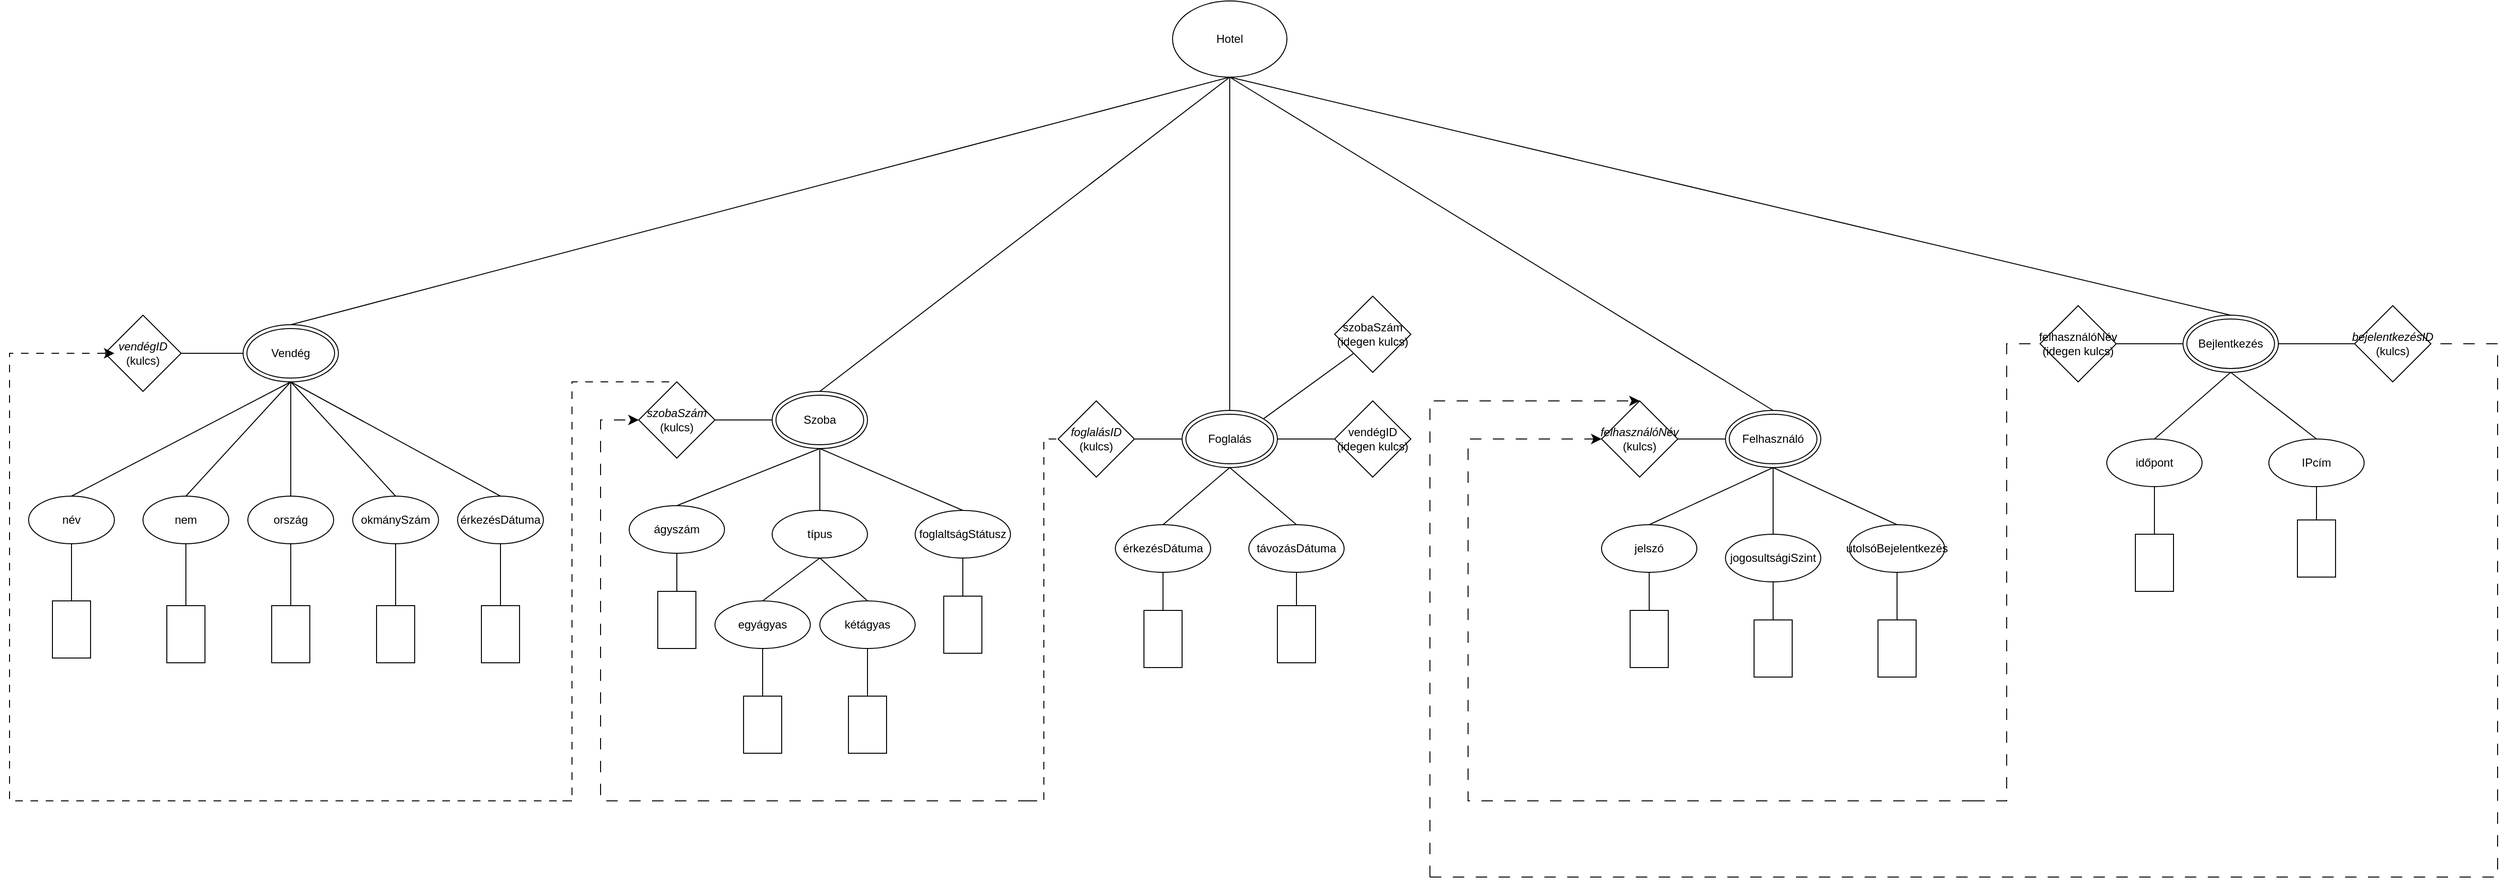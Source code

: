 <mxfile version="27.0.2">
  <diagram name="1 oldal" id="ruYBRmSu-fuK-3NBplOH">
    <mxGraphModel dx="4031" dy="2571" grid="1" gridSize="10" guides="1" tooltips="1" connect="1" arrows="1" fold="1" page="1" pageScale="1" pageWidth="827" pageHeight="1169" math="0" shadow="0">
      <root>
        <mxCell id="0" />
        <mxCell id="1" parent="0" />
        <mxCell id="eyfMLkaHUwFLunctIVYx-1" value="Hotel" style="ellipse;whiteSpace=wrap;html=1;" vertex="1" parent="1">
          <mxGeometry x="390" y="-80" width="120" height="80" as="geometry" />
        </mxCell>
        <mxCell id="eyfMLkaHUwFLunctIVYx-7" value="" style="endArrow=none;html=1;rounded=0;entryX=0.5;entryY=1;entryDx=0;entryDy=0;exitX=0.5;exitY=0;exitDx=0;exitDy=0;" edge="1" parent="1" source="eyfMLkaHUwFLunctIVYx-12" target="eyfMLkaHUwFLunctIVYx-1">
          <mxGeometry width="50" height="50" relative="1" as="geometry">
            <mxPoint x="-330" y="309" as="sourcePoint" />
            <mxPoint x="-190" y="180" as="targetPoint" />
          </mxGeometry>
        </mxCell>
        <mxCell id="eyfMLkaHUwFLunctIVYx-8" value="" style="endArrow=none;html=1;rounded=0;entryX=0.5;entryY=1;entryDx=0;entryDy=0;exitX=0.5;exitY=0;exitDx=0;exitDy=0;" edge="1" parent="1" source="eyfMLkaHUwFLunctIVYx-13" target="eyfMLkaHUwFLunctIVYx-1">
          <mxGeometry width="50" height="50" relative="1" as="geometry">
            <mxPoint x="110.0" y="320" as="sourcePoint" />
            <mxPoint x="340" y="10" as="targetPoint" />
          </mxGeometry>
        </mxCell>
        <mxCell id="eyfMLkaHUwFLunctIVYx-9" value="" style="endArrow=none;html=1;rounded=0;entryX=0.5;entryY=1;entryDx=0;entryDy=0;exitX=0.5;exitY=0;exitDx=0;exitDy=0;" edge="1" parent="1" source="eyfMLkaHUwFLunctIVYx-14" target="eyfMLkaHUwFLunctIVYx-1">
          <mxGeometry width="50" height="50" relative="1" as="geometry">
            <mxPoint x="390" y="330" as="sourcePoint" />
            <mxPoint x="350" y="20" as="targetPoint" />
          </mxGeometry>
        </mxCell>
        <mxCell id="eyfMLkaHUwFLunctIVYx-10" value="" style="endArrow=none;html=1;rounded=0;entryX=0.5;entryY=1;entryDx=0;entryDy=0;exitX=0.5;exitY=0;exitDx=0;exitDy=0;" edge="1" parent="1" source="eyfMLkaHUwFLunctIVYx-15" target="eyfMLkaHUwFLunctIVYx-1">
          <mxGeometry width="50" height="50" relative="1" as="geometry">
            <mxPoint x="670" y="320" as="sourcePoint" />
            <mxPoint x="360" y="30" as="targetPoint" />
          </mxGeometry>
        </mxCell>
        <mxCell id="eyfMLkaHUwFLunctIVYx-11" value="" style="endArrow=none;html=1;rounded=0;entryX=0.5;entryY=1;entryDx=0;entryDy=0;exitX=0.5;exitY=0;exitDx=0;exitDy=0;" edge="1" parent="1" source="eyfMLkaHUwFLunctIVYx-17" target="eyfMLkaHUwFLunctIVYx-1">
          <mxGeometry width="50" height="50" relative="1" as="geometry">
            <mxPoint x="950" y="320" as="sourcePoint" />
            <mxPoint x="370" y="40" as="targetPoint" />
          </mxGeometry>
        </mxCell>
        <mxCell id="eyfMLkaHUwFLunctIVYx-12" value="Vendég" style="ellipse;shape=doubleEllipse;whiteSpace=wrap;html=1;" vertex="1" parent="1">
          <mxGeometry x="-585" y="260" width="100" height="60" as="geometry" />
        </mxCell>
        <mxCell id="eyfMLkaHUwFLunctIVYx-13" value="Szoba" style="ellipse;shape=doubleEllipse;whiteSpace=wrap;html=1;" vertex="1" parent="1">
          <mxGeometry x="-30" y="330" width="100" height="60" as="geometry" />
        </mxCell>
        <mxCell id="eyfMLkaHUwFLunctIVYx-14" value="Foglalás" style="ellipse;shape=doubleEllipse;whiteSpace=wrap;html=1;" vertex="1" parent="1">
          <mxGeometry x="400" y="350" width="100" height="60" as="geometry" />
        </mxCell>
        <mxCell id="eyfMLkaHUwFLunctIVYx-15" value="Felhasználó" style="ellipse;shape=doubleEllipse;whiteSpace=wrap;html=1;" vertex="1" parent="1">
          <mxGeometry x="970" y="350" width="100" height="60" as="geometry" />
        </mxCell>
        <mxCell id="eyfMLkaHUwFLunctIVYx-17" value="Bejlentkezés" style="ellipse;shape=doubleEllipse;whiteSpace=wrap;html=1;" vertex="1" parent="1">
          <mxGeometry x="1450" y="250" width="100" height="60" as="geometry" />
        </mxCell>
        <mxCell id="eyfMLkaHUwFLunctIVYx-18" value="&lt;em data-end=&quot;330&quot; data-start=&quot;320&quot;&gt;vendégID&lt;/em&gt; (kulcs)" style="rhombus;whiteSpace=wrap;html=1;" vertex="1" parent="1">
          <mxGeometry x="-730" y="250" width="80" height="80" as="geometry" />
        </mxCell>
        <mxCell id="eyfMLkaHUwFLunctIVYx-19" value="&lt;em data-end=&quot;448&quot; data-start=&quot;437&quot;&gt;szobaSzám&lt;/em&gt; (kulcs)" style="rhombus;whiteSpace=wrap;html=1;" vertex="1" parent="1">
          <mxGeometry x="-170" y="320" width="80" height="80" as="geometry" />
        </mxCell>
        <mxCell id="eyfMLkaHUwFLunctIVYx-20" value="&lt;em data-end=&quot;651&quot; data-start=&quot;639&quot;&gt;foglalásID&lt;/em&gt; (kulcs)" style="rhombus;whiteSpace=wrap;html=1;" vertex="1" parent="1">
          <mxGeometry x="270" y="340" width="80" height="80" as="geometry" />
        </mxCell>
        <mxCell id="eyfMLkaHUwFLunctIVYx-21" value="felhasználóNév (idegen kulcs)" style="rhombus;whiteSpace=wrap;html=1;" vertex="1" parent="1">
          <mxGeometry x="1300" y="240" width="80" height="80" as="geometry" />
        </mxCell>
        <mxCell id="eyfMLkaHUwFLunctIVYx-22" value="&lt;em data-end=&quot;941&quot; data-start=&quot;924&quot;&gt;bejelentkezésID&lt;/em&gt; (kulcs)" style="rhombus;whiteSpace=wrap;html=1;" vertex="1" parent="1">
          <mxGeometry x="1630" y="240" width="80" height="80" as="geometry" />
        </mxCell>
        <mxCell id="eyfMLkaHUwFLunctIVYx-23" value="nem" style="ellipse;whiteSpace=wrap;html=1;" vertex="1" parent="1">
          <mxGeometry x="-690" y="440" width="90" height="50" as="geometry" />
        </mxCell>
        <mxCell id="eyfMLkaHUwFLunctIVYx-24" value="ország" style="ellipse;whiteSpace=wrap;html=1;" vertex="1" parent="1">
          <mxGeometry x="-580" y="440" width="90" height="50" as="geometry" />
        </mxCell>
        <mxCell id="eyfMLkaHUwFLunctIVYx-25" value="név" style="ellipse;whiteSpace=wrap;html=1;" vertex="1" parent="1">
          <mxGeometry x="-810" y="440" width="90" height="50" as="geometry" />
        </mxCell>
        <mxCell id="eyfMLkaHUwFLunctIVYx-26" value="okmánySzám" style="ellipse;whiteSpace=wrap;html=1;" vertex="1" parent="1">
          <mxGeometry x="-470" y="440" width="90" height="50" as="geometry" />
        </mxCell>
        <mxCell id="eyfMLkaHUwFLunctIVYx-27" value="érkezésDátuma" style="ellipse;whiteSpace=wrap;html=1;" vertex="1" parent="1">
          <mxGeometry x="-360" y="440" width="90" height="50" as="geometry" />
        </mxCell>
        <mxCell id="eyfMLkaHUwFLunctIVYx-28" value="" style="endArrow=none;html=1;rounded=0;entryX=0;entryY=0.5;entryDx=0;entryDy=0;exitX=1;exitY=0.5;exitDx=0;exitDy=0;" edge="1" parent="1" source="eyfMLkaHUwFLunctIVYx-18" target="eyfMLkaHUwFLunctIVYx-12">
          <mxGeometry width="50" height="50" relative="1" as="geometry">
            <mxPoint x="-400" y="510" as="sourcePoint" />
            <mxPoint x="-350" y="460" as="targetPoint" />
          </mxGeometry>
        </mxCell>
        <mxCell id="eyfMLkaHUwFLunctIVYx-29" value="" style="endArrow=none;html=1;rounded=0;entryX=0.5;entryY=1;entryDx=0;entryDy=0;exitX=0.5;exitY=0;exitDx=0;exitDy=0;" edge="1" parent="1" source="eyfMLkaHUwFLunctIVYx-27" target="eyfMLkaHUwFLunctIVYx-12">
          <mxGeometry width="50" height="50" relative="1" as="geometry">
            <mxPoint x="-400" y="510" as="sourcePoint" />
            <mxPoint x="-350" y="460" as="targetPoint" />
          </mxGeometry>
        </mxCell>
        <mxCell id="eyfMLkaHUwFLunctIVYx-30" value="" style="endArrow=none;html=1;rounded=0;entryX=0.5;entryY=1;entryDx=0;entryDy=0;exitX=0.5;exitY=0;exitDx=0;exitDy=0;" edge="1" parent="1" source="eyfMLkaHUwFLunctIVYx-26" target="eyfMLkaHUwFLunctIVYx-12">
          <mxGeometry width="50" height="50" relative="1" as="geometry">
            <mxPoint x="-305" y="450" as="sourcePoint" />
            <mxPoint x="-525" y="330" as="targetPoint" />
          </mxGeometry>
        </mxCell>
        <mxCell id="eyfMLkaHUwFLunctIVYx-31" value="" style="endArrow=none;html=1;rounded=0;entryX=0.5;entryY=1;entryDx=0;entryDy=0;exitX=0.5;exitY=0;exitDx=0;exitDy=0;" edge="1" parent="1" source="eyfMLkaHUwFLunctIVYx-24" target="eyfMLkaHUwFLunctIVYx-12">
          <mxGeometry width="50" height="50" relative="1" as="geometry">
            <mxPoint x="-295" y="460" as="sourcePoint" />
            <mxPoint x="-515" y="340" as="targetPoint" />
          </mxGeometry>
        </mxCell>
        <mxCell id="eyfMLkaHUwFLunctIVYx-32" value="" style="endArrow=none;html=1;rounded=0;entryX=0.5;entryY=1;entryDx=0;entryDy=0;exitX=0.5;exitY=0;exitDx=0;exitDy=0;" edge="1" parent="1" source="eyfMLkaHUwFLunctIVYx-23" target="eyfMLkaHUwFLunctIVYx-12">
          <mxGeometry width="50" height="50" relative="1" as="geometry">
            <mxPoint x="-285" y="470" as="sourcePoint" />
            <mxPoint x="-505" y="350" as="targetPoint" />
          </mxGeometry>
        </mxCell>
        <mxCell id="eyfMLkaHUwFLunctIVYx-33" value="" style="endArrow=none;html=1;rounded=0;entryX=0.5;entryY=1;entryDx=0;entryDy=0;exitX=0.5;exitY=0;exitDx=0;exitDy=0;" edge="1" parent="1" source="eyfMLkaHUwFLunctIVYx-25" target="eyfMLkaHUwFLunctIVYx-12">
          <mxGeometry width="50" height="50" relative="1" as="geometry">
            <mxPoint x="-275" y="480" as="sourcePoint" />
            <mxPoint x="-495" y="360" as="targetPoint" />
          </mxGeometry>
        </mxCell>
        <mxCell id="eyfMLkaHUwFLunctIVYx-35" value="" style="rounded=0;whiteSpace=wrap;html=1;" vertex="1" parent="1">
          <mxGeometry x="-785" y="550" width="40" height="60" as="geometry" />
        </mxCell>
        <mxCell id="eyfMLkaHUwFLunctIVYx-36" value="" style="rounded=0;whiteSpace=wrap;html=1;" vertex="1" parent="1">
          <mxGeometry x="-665" y="555" width="40" height="60" as="geometry" />
        </mxCell>
        <mxCell id="eyfMLkaHUwFLunctIVYx-37" value="" style="rounded=0;whiteSpace=wrap;html=1;" vertex="1" parent="1">
          <mxGeometry x="-555" y="555" width="40" height="60" as="geometry" />
        </mxCell>
        <mxCell id="eyfMLkaHUwFLunctIVYx-38" value="" style="rounded=0;whiteSpace=wrap;html=1;" vertex="1" parent="1">
          <mxGeometry x="-445" y="555" width="40" height="60" as="geometry" />
        </mxCell>
        <mxCell id="eyfMLkaHUwFLunctIVYx-39" value="" style="rounded=0;whiteSpace=wrap;html=1;" vertex="1" parent="1">
          <mxGeometry x="-335" y="555" width="40" height="60" as="geometry" />
        </mxCell>
        <mxCell id="eyfMLkaHUwFLunctIVYx-40" value="" style="endArrow=none;html=1;rounded=0;entryX=0.5;entryY=1;entryDx=0;entryDy=0;exitX=0.5;exitY=0;exitDx=0;exitDy=0;" edge="1" parent="1" source="eyfMLkaHUwFLunctIVYx-35" target="eyfMLkaHUwFLunctIVYx-25">
          <mxGeometry width="50" height="50" relative="1" as="geometry">
            <mxPoint x="-790" y="555" as="sourcePoint" />
            <mxPoint x="-740" y="505" as="targetPoint" />
          </mxGeometry>
        </mxCell>
        <mxCell id="eyfMLkaHUwFLunctIVYx-41" value="" style="endArrow=none;html=1;rounded=0;entryX=0.5;entryY=1;entryDx=0;entryDy=0;exitX=0.5;exitY=0;exitDx=0;exitDy=0;" edge="1" parent="1" source="eyfMLkaHUwFLunctIVYx-36" target="eyfMLkaHUwFLunctIVYx-23">
          <mxGeometry width="50" height="50" relative="1" as="geometry">
            <mxPoint x="-760" y="570" as="sourcePoint" />
            <mxPoint x="-755" y="500" as="targetPoint" />
          </mxGeometry>
        </mxCell>
        <mxCell id="eyfMLkaHUwFLunctIVYx-42" value="" style="endArrow=none;html=1;rounded=0;entryX=0.5;entryY=1;entryDx=0;entryDy=0;exitX=0.5;exitY=0;exitDx=0;exitDy=0;" edge="1" parent="1" source="eyfMLkaHUwFLunctIVYx-37" target="eyfMLkaHUwFLunctIVYx-24">
          <mxGeometry width="50" height="50" relative="1" as="geometry">
            <mxPoint x="-750" y="580" as="sourcePoint" />
            <mxPoint x="-745" y="510" as="targetPoint" />
          </mxGeometry>
        </mxCell>
        <mxCell id="eyfMLkaHUwFLunctIVYx-43" value="" style="endArrow=none;html=1;rounded=0;entryX=0.5;entryY=1;entryDx=0;entryDy=0;exitX=0.5;exitY=0;exitDx=0;exitDy=0;" edge="1" parent="1" source="eyfMLkaHUwFLunctIVYx-38" target="eyfMLkaHUwFLunctIVYx-26">
          <mxGeometry width="50" height="50" relative="1" as="geometry">
            <mxPoint x="-740" y="590" as="sourcePoint" />
            <mxPoint x="-735" y="520" as="targetPoint" />
          </mxGeometry>
        </mxCell>
        <mxCell id="eyfMLkaHUwFLunctIVYx-44" value="" style="endArrow=none;html=1;rounded=0;entryX=0.5;entryY=1;entryDx=0;entryDy=0;exitX=0.5;exitY=0;exitDx=0;exitDy=0;" edge="1" parent="1" source="eyfMLkaHUwFLunctIVYx-39" target="eyfMLkaHUwFLunctIVYx-27">
          <mxGeometry width="50" height="50" relative="1" as="geometry">
            <mxPoint x="-730" y="600" as="sourcePoint" />
            <mxPoint x="-725" y="530" as="targetPoint" />
          </mxGeometry>
        </mxCell>
        <mxCell id="eyfMLkaHUwFLunctIVYx-46" value="ágyszám" style="ellipse;whiteSpace=wrap;html=1;" vertex="1" parent="1">
          <mxGeometry x="-180" y="450" width="100" height="50" as="geometry" />
        </mxCell>
        <mxCell id="eyfMLkaHUwFLunctIVYx-47" value="foglaltságStátusz" style="ellipse;whiteSpace=wrap;html=1;" vertex="1" parent="1">
          <mxGeometry x="120" y="455" width="100" height="50" as="geometry" />
        </mxCell>
        <mxCell id="eyfMLkaHUwFLunctIVYx-48" value="típus" style="ellipse;whiteSpace=wrap;html=1;" vertex="1" parent="1">
          <mxGeometry x="-30" y="455" width="100" height="50" as="geometry" />
        </mxCell>
        <mxCell id="eyfMLkaHUwFLunctIVYx-49" value="egyágyas" style="ellipse;whiteSpace=wrap;html=1;" vertex="1" parent="1">
          <mxGeometry x="-90" y="550" width="100" height="50" as="geometry" />
        </mxCell>
        <mxCell id="eyfMLkaHUwFLunctIVYx-50" value="kétágyas" style="ellipse;whiteSpace=wrap;html=1;" vertex="1" parent="1">
          <mxGeometry x="20" y="550" width="100" height="50" as="geometry" />
        </mxCell>
        <mxCell id="eyfMLkaHUwFLunctIVYx-51" value="" style="endArrow=none;html=1;rounded=0;entryX=0.5;entryY=1;entryDx=0;entryDy=0;exitX=0.5;exitY=0;exitDx=0;exitDy=0;" edge="1" parent="1" source="eyfMLkaHUwFLunctIVYx-48" target="eyfMLkaHUwFLunctIVYx-13">
          <mxGeometry width="50" height="50" relative="1" as="geometry">
            <mxPoint x="90" y="510" as="sourcePoint" />
            <mxPoint x="140" y="460" as="targetPoint" />
          </mxGeometry>
        </mxCell>
        <mxCell id="eyfMLkaHUwFLunctIVYx-52" value="" style="endArrow=none;html=1;rounded=0;entryX=0.5;entryY=1;entryDx=0;entryDy=0;exitX=0.5;exitY=0;exitDx=0;exitDy=0;" edge="1" parent="1" source="eyfMLkaHUwFLunctIVYx-47" target="eyfMLkaHUwFLunctIVYx-13">
          <mxGeometry width="50" height="50" relative="1" as="geometry">
            <mxPoint x="90" y="510" as="sourcePoint" />
            <mxPoint x="140" y="460" as="targetPoint" />
          </mxGeometry>
        </mxCell>
        <mxCell id="eyfMLkaHUwFLunctIVYx-53" value="" style="endArrow=none;html=1;rounded=0;entryX=0.5;entryY=1;entryDx=0;entryDy=0;exitX=0.5;exitY=0;exitDx=0;exitDy=0;" edge="1" parent="1" source="eyfMLkaHUwFLunctIVYx-46" target="eyfMLkaHUwFLunctIVYx-13">
          <mxGeometry width="50" height="50" relative="1" as="geometry">
            <mxPoint x="90" y="510" as="sourcePoint" />
            <mxPoint x="140" y="460" as="targetPoint" />
          </mxGeometry>
        </mxCell>
        <mxCell id="eyfMLkaHUwFLunctIVYx-54" value="" style="endArrow=none;html=1;rounded=0;entryX=0;entryY=0.5;entryDx=0;entryDy=0;exitX=1;exitY=0.5;exitDx=0;exitDy=0;" edge="1" parent="1" source="eyfMLkaHUwFLunctIVYx-19" target="eyfMLkaHUwFLunctIVYx-13">
          <mxGeometry width="50" height="50" relative="1" as="geometry">
            <mxPoint x="90" y="510" as="sourcePoint" />
            <mxPoint x="140" y="460" as="targetPoint" />
          </mxGeometry>
        </mxCell>
        <mxCell id="eyfMLkaHUwFLunctIVYx-55" value="" style="endArrow=none;html=1;rounded=0;entryX=0.5;entryY=1;entryDx=0;entryDy=0;exitX=0.5;exitY=0;exitDx=0;exitDy=0;" edge="1" parent="1" source="eyfMLkaHUwFLunctIVYx-50" target="eyfMLkaHUwFLunctIVYx-48">
          <mxGeometry width="50" height="50" relative="1" as="geometry">
            <mxPoint x="90" y="510" as="sourcePoint" />
            <mxPoint x="140" y="460" as="targetPoint" />
          </mxGeometry>
        </mxCell>
        <mxCell id="eyfMLkaHUwFLunctIVYx-56" value="" style="endArrow=none;html=1;rounded=0;entryX=0.5;entryY=1;entryDx=0;entryDy=0;exitX=0.5;exitY=0;exitDx=0;exitDy=0;" edge="1" parent="1" source="eyfMLkaHUwFLunctIVYx-49" target="eyfMLkaHUwFLunctIVYx-48">
          <mxGeometry width="50" height="50" relative="1" as="geometry">
            <mxPoint x="90" y="510" as="sourcePoint" />
            <mxPoint x="140" y="460" as="targetPoint" />
          </mxGeometry>
        </mxCell>
        <mxCell id="eyfMLkaHUwFLunctIVYx-57" value="" style="rounded=0;whiteSpace=wrap;html=1;" vertex="1" parent="1">
          <mxGeometry x="-60" y="650" width="40" height="60" as="geometry" />
        </mxCell>
        <mxCell id="eyfMLkaHUwFLunctIVYx-58" value="" style="rounded=0;whiteSpace=wrap;html=1;" vertex="1" parent="1">
          <mxGeometry x="50" y="650" width="40" height="60" as="geometry" />
        </mxCell>
        <mxCell id="eyfMLkaHUwFLunctIVYx-59" value="" style="rounded=0;whiteSpace=wrap;html=1;" vertex="1" parent="1">
          <mxGeometry x="-150" y="540" width="40" height="60" as="geometry" />
        </mxCell>
        <mxCell id="eyfMLkaHUwFLunctIVYx-60" value="" style="rounded=0;whiteSpace=wrap;html=1;" vertex="1" parent="1">
          <mxGeometry x="150" y="545" width="40" height="60" as="geometry" />
        </mxCell>
        <mxCell id="eyfMLkaHUwFLunctIVYx-61" value="" style="endArrow=none;html=1;rounded=0;entryX=0.5;entryY=1;entryDx=0;entryDy=0;exitX=0.5;exitY=0;exitDx=0;exitDy=0;" edge="1" parent="1" source="eyfMLkaHUwFLunctIVYx-60" target="eyfMLkaHUwFLunctIVYx-47">
          <mxGeometry width="50" height="50" relative="1" as="geometry">
            <mxPoint x="90" y="510" as="sourcePoint" />
            <mxPoint x="140" y="460" as="targetPoint" />
          </mxGeometry>
        </mxCell>
        <mxCell id="eyfMLkaHUwFLunctIVYx-63" value="" style="endArrow=none;html=1;rounded=0;entryX=0.5;entryY=1;entryDx=0;entryDy=0;exitX=0.5;exitY=0;exitDx=0;exitDy=0;" edge="1" parent="1" source="eyfMLkaHUwFLunctIVYx-59" target="eyfMLkaHUwFLunctIVYx-46">
          <mxGeometry width="50" height="50" relative="1" as="geometry">
            <mxPoint x="90" y="510" as="sourcePoint" />
            <mxPoint x="140" y="460" as="targetPoint" />
          </mxGeometry>
        </mxCell>
        <mxCell id="eyfMLkaHUwFLunctIVYx-64" value="" style="endArrow=none;html=1;rounded=0;entryX=0.5;entryY=1;entryDx=0;entryDy=0;exitX=0.5;exitY=0;exitDx=0;exitDy=0;" edge="1" parent="1" source="eyfMLkaHUwFLunctIVYx-58" target="eyfMLkaHUwFLunctIVYx-50">
          <mxGeometry width="50" height="50" relative="1" as="geometry">
            <mxPoint x="90" y="510" as="sourcePoint" />
            <mxPoint x="140" y="460" as="targetPoint" />
          </mxGeometry>
        </mxCell>
        <mxCell id="eyfMLkaHUwFLunctIVYx-65" value="" style="endArrow=none;html=1;rounded=0;exitX=0.5;exitY=0;exitDx=0;exitDy=0;entryX=0.5;entryY=1;entryDx=0;entryDy=0;" edge="1" parent="1" source="eyfMLkaHUwFLunctIVYx-57" target="eyfMLkaHUwFLunctIVYx-49">
          <mxGeometry width="50" height="50" relative="1" as="geometry">
            <mxPoint x="90" y="510" as="sourcePoint" />
            <mxPoint x="140" y="460" as="targetPoint" />
          </mxGeometry>
        </mxCell>
        <mxCell id="eyfMLkaHUwFLunctIVYx-66" value="" style="endArrow=none;html=1;rounded=0;exitX=1;exitY=0.5;exitDx=0;exitDy=0;entryX=0;entryY=0.5;entryDx=0;entryDy=0;" edge="1" parent="1" source="eyfMLkaHUwFLunctIVYx-20" target="eyfMLkaHUwFLunctIVYx-14">
          <mxGeometry width="50" height="50" relative="1" as="geometry">
            <mxPoint x="400" y="510" as="sourcePoint" />
            <mxPoint x="450" y="460" as="targetPoint" />
          </mxGeometry>
        </mxCell>
        <mxCell id="eyfMLkaHUwFLunctIVYx-67" value="vendégID (idegen kulcs)" style="rhombus;whiteSpace=wrap;html=1;" vertex="1" parent="1">
          <mxGeometry x="560" y="340" width="80" height="80" as="geometry" />
        </mxCell>
        <mxCell id="eyfMLkaHUwFLunctIVYx-68" value="" style="endArrow=none;html=1;rounded=0;entryX=0;entryY=0.5;entryDx=0;entryDy=0;exitX=1;exitY=0.5;exitDx=0;exitDy=0;" edge="1" parent="1" source="eyfMLkaHUwFLunctIVYx-14" target="eyfMLkaHUwFLunctIVYx-67">
          <mxGeometry width="50" height="50" relative="1" as="geometry">
            <mxPoint x="400" y="510" as="sourcePoint" />
            <mxPoint x="450" y="460" as="targetPoint" />
          </mxGeometry>
        </mxCell>
        <mxCell id="eyfMLkaHUwFLunctIVYx-69" value="szobaSzám (idegen kulcs)" style="rhombus;whiteSpace=wrap;html=1;" vertex="1" parent="1">
          <mxGeometry x="560" y="230" width="80" height="80" as="geometry" />
        </mxCell>
        <mxCell id="eyfMLkaHUwFLunctIVYx-70" value="" style="endArrow=none;html=1;rounded=0;entryX=0;entryY=1;entryDx=0;entryDy=0;exitX=1;exitY=0;exitDx=0;exitDy=0;" edge="1" parent="1" source="eyfMLkaHUwFLunctIVYx-14" target="eyfMLkaHUwFLunctIVYx-69">
          <mxGeometry width="50" height="50" relative="1" as="geometry">
            <mxPoint x="400" y="510" as="sourcePoint" />
            <mxPoint x="450" y="460" as="targetPoint" />
          </mxGeometry>
        </mxCell>
        <mxCell id="eyfMLkaHUwFLunctIVYx-72" value="érkezésDátuma" style="ellipse;whiteSpace=wrap;html=1;" vertex="1" parent="1">
          <mxGeometry x="330" y="470" width="100" height="50" as="geometry" />
        </mxCell>
        <mxCell id="eyfMLkaHUwFLunctIVYx-73" value="távozásDátuma" style="ellipse;whiteSpace=wrap;html=1;" vertex="1" parent="1">
          <mxGeometry x="470" y="470" width="100" height="50" as="geometry" />
        </mxCell>
        <mxCell id="eyfMLkaHUwFLunctIVYx-74" value="" style="endArrow=none;html=1;rounded=0;entryX=0.5;entryY=1;entryDx=0;entryDy=0;exitX=0.5;exitY=0;exitDx=0;exitDy=0;" edge="1" parent="1" source="eyfMLkaHUwFLunctIVYx-72" target="eyfMLkaHUwFLunctIVYx-14">
          <mxGeometry width="50" height="50" relative="1" as="geometry">
            <mxPoint x="400" y="650" as="sourcePoint" />
            <mxPoint x="450" y="600" as="targetPoint" />
          </mxGeometry>
        </mxCell>
        <mxCell id="eyfMLkaHUwFLunctIVYx-75" value="" style="endArrow=none;html=1;rounded=0;entryX=0.5;entryY=1;entryDx=0;entryDy=0;exitX=0.5;exitY=0;exitDx=0;exitDy=0;" edge="1" parent="1" source="eyfMLkaHUwFLunctIVYx-73" target="eyfMLkaHUwFLunctIVYx-14">
          <mxGeometry width="50" height="50" relative="1" as="geometry">
            <mxPoint x="400" y="650" as="sourcePoint" />
            <mxPoint x="450" y="600" as="targetPoint" />
          </mxGeometry>
        </mxCell>
        <mxCell id="eyfMLkaHUwFLunctIVYx-76" value="" style="rounded=0;whiteSpace=wrap;html=1;" vertex="1" parent="1">
          <mxGeometry x="360" y="560" width="40" height="60" as="geometry" />
        </mxCell>
        <mxCell id="eyfMLkaHUwFLunctIVYx-77" value="" style="rounded=0;whiteSpace=wrap;html=1;" vertex="1" parent="1">
          <mxGeometry x="500" y="555" width="40" height="60" as="geometry" />
        </mxCell>
        <mxCell id="eyfMLkaHUwFLunctIVYx-78" value="" style="endArrow=none;html=1;rounded=0;entryX=0.5;entryY=1;entryDx=0;entryDy=0;exitX=0.5;exitY=0;exitDx=0;exitDy=0;" edge="1" parent="1" source="eyfMLkaHUwFLunctIVYx-76" target="eyfMLkaHUwFLunctIVYx-72">
          <mxGeometry width="50" height="50" relative="1" as="geometry">
            <mxPoint x="400" y="650" as="sourcePoint" />
            <mxPoint x="450" y="600" as="targetPoint" />
          </mxGeometry>
        </mxCell>
        <mxCell id="eyfMLkaHUwFLunctIVYx-80" value="" style="endArrow=none;html=1;rounded=0;entryX=0.5;entryY=1;entryDx=0;entryDy=0;exitX=0.5;exitY=0;exitDx=0;exitDy=0;" edge="1" parent="1" source="eyfMLkaHUwFLunctIVYx-77" target="eyfMLkaHUwFLunctIVYx-73">
          <mxGeometry width="50" height="50" relative="1" as="geometry">
            <mxPoint x="400" y="650" as="sourcePoint" />
            <mxPoint x="450" y="600" as="targetPoint" />
          </mxGeometry>
        </mxCell>
        <mxCell id="eyfMLkaHUwFLunctIVYx-81" value="&lt;em data-end=&quot;818&quot; data-start=&quot;802&quot;&gt;felhasználóNév&lt;/em&gt; (kulcs)" style="rhombus;whiteSpace=wrap;html=1;" vertex="1" parent="1">
          <mxGeometry x="840" y="340" width="80" height="80" as="geometry" />
        </mxCell>
        <mxCell id="eyfMLkaHUwFLunctIVYx-82" value="" style="endArrow=none;html=1;rounded=0;entryX=0;entryY=0.5;entryDx=0;entryDy=0;exitX=1;exitY=0.5;exitDx=0;exitDy=0;" edge="1" parent="1" source="eyfMLkaHUwFLunctIVYx-81" target="eyfMLkaHUwFLunctIVYx-15">
          <mxGeometry width="50" height="50" relative="1" as="geometry">
            <mxPoint x="900" y="410" as="sourcePoint" />
            <mxPoint x="950" y="360" as="targetPoint" />
          </mxGeometry>
        </mxCell>
        <mxCell id="eyfMLkaHUwFLunctIVYx-83" value="jelszó" style="ellipse;whiteSpace=wrap;html=1;" vertex="1" parent="1">
          <mxGeometry x="840" y="470" width="100" height="50" as="geometry" />
        </mxCell>
        <mxCell id="eyfMLkaHUwFLunctIVYx-84" value="jogosultságiSzint" style="ellipse;whiteSpace=wrap;html=1;" vertex="1" parent="1">
          <mxGeometry x="970" y="480" width="100" height="50" as="geometry" />
        </mxCell>
        <mxCell id="eyfMLkaHUwFLunctIVYx-85" value="utolsóBejelentkezés" style="ellipse;whiteSpace=wrap;html=1;" vertex="1" parent="1">
          <mxGeometry x="1100" y="470" width="100" height="50" as="geometry" />
        </mxCell>
        <mxCell id="eyfMLkaHUwFLunctIVYx-86" value="" style="endArrow=none;html=1;rounded=0;entryX=0.5;entryY=1;entryDx=0;entryDy=0;exitX=0.5;exitY=0;exitDx=0;exitDy=0;" edge="1" parent="1" source="eyfMLkaHUwFLunctIVYx-84" target="eyfMLkaHUwFLunctIVYx-15">
          <mxGeometry width="50" height="50" relative="1" as="geometry">
            <mxPoint x="410" y="440" as="sourcePoint" />
            <mxPoint x="460" y="390" as="targetPoint" />
          </mxGeometry>
        </mxCell>
        <mxCell id="eyfMLkaHUwFLunctIVYx-87" value="" style="endArrow=none;html=1;rounded=0;entryX=0.5;entryY=1;entryDx=0;entryDy=0;exitX=0.5;exitY=0;exitDx=0;exitDy=0;" edge="1" parent="1" source="eyfMLkaHUwFLunctIVYx-83" target="eyfMLkaHUwFLunctIVYx-15">
          <mxGeometry width="50" height="50" relative="1" as="geometry">
            <mxPoint x="410" y="440" as="sourcePoint" />
            <mxPoint x="460" y="390" as="targetPoint" />
          </mxGeometry>
        </mxCell>
        <mxCell id="eyfMLkaHUwFLunctIVYx-88" value="" style="endArrow=none;html=1;rounded=0;exitX=0.5;exitY=0;exitDx=0;exitDy=0;entryX=0.5;entryY=1;entryDx=0;entryDy=0;" edge="1" parent="1" source="eyfMLkaHUwFLunctIVYx-85" target="eyfMLkaHUwFLunctIVYx-15">
          <mxGeometry width="50" height="50" relative="1" as="geometry">
            <mxPoint x="410" y="440" as="sourcePoint" />
            <mxPoint x="460" y="390" as="targetPoint" />
          </mxGeometry>
        </mxCell>
        <mxCell id="eyfMLkaHUwFLunctIVYx-89" value="" style="rounded=0;whiteSpace=wrap;html=1;" vertex="1" parent="1">
          <mxGeometry x="870" y="560" width="40" height="60" as="geometry" />
        </mxCell>
        <mxCell id="eyfMLkaHUwFLunctIVYx-90" value="" style="rounded=0;whiteSpace=wrap;html=1;" vertex="1" parent="1">
          <mxGeometry x="1000" y="570" width="40" height="60" as="geometry" />
        </mxCell>
        <mxCell id="eyfMLkaHUwFLunctIVYx-91" value="" style="rounded=0;whiteSpace=wrap;html=1;" vertex="1" parent="1">
          <mxGeometry x="1130" y="570" width="40" height="60" as="geometry" />
        </mxCell>
        <mxCell id="eyfMLkaHUwFLunctIVYx-92" value="" style="endArrow=none;html=1;rounded=0;entryX=0.5;entryY=1;entryDx=0;entryDy=0;exitX=0.5;exitY=0;exitDx=0;exitDy=0;" edge="1" parent="1" source="eyfMLkaHUwFLunctIVYx-89" target="eyfMLkaHUwFLunctIVYx-83">
          <mxGeometry width="50" height="50" relative="1" as="geometry">
            <mxPoint x="410" y="440" as="sourcePoint" />
            <mxPoint x="460" y="390" as="targetPoint" />
          </mxGeometry>
        </mxCell>
        <mxCell id="eyfMLkaHUwFLunctIVYx-93" value="" style="endArrow=none;html=1;rounded=0;entryX=0.5;entryY=1;entryDx=0;entryDy=0;exitX=0.5;exitY=0;exitDx=0;exitDy=0;" edge="1" parent="1" source="eyfMLkaHUwFLunctIVYx-90" target="eyfMLkaHUwFLunctIVYx-84">
          <mxGeometry width="50" height="50" relative="1" as="geometry">
            <mxPoint x="910" y="570" as="sourcePoint" />
            <mxPoint x="900" y="530" as="targetPoint" />
          </mxGeometry>
        </mxCell>
        <mxCell id="eyfMLkaHUwFLunctIVYx-94" value="" style="endArrow=none;html=1;rounded=0;entryX=0.5;entryY=1;entryDx=0;entryDy=0;exitX=0.5;exitY=0;exitDx=0;exitDy=0;" edge="1" parent="1" source="eyfMLkaHUwFLunctIVYx-91" target="eyfMLkaHUwFLunctIVYx-85">
          <mxGeometry width="50" height="50" relative="1" as="geometry">
            <mxPoint x="920" y="580" as="sourcePoint" />
            <mxPoint x="910" y="540" as="targetPoint" />
          </mxGeometry>
        </mxCell>
        <mxCell id="eyfMLkaHUwFLunctIVYx-96" value="" style="endArrow=none;html=1;rounded=0;entryX=1;entryY=0.5;entryDx=0;entryDy=0;exitX=0;exitY=0.5;exitDx=0;exitDy=0;" edge="1" parent="1" source="eyfMLkaHUwFLunctIVYx-17" target="eyfMLkaHUwFLunctIVYx-21">
          <mxGeometry width="50" height="50" relative="1" as="geometry">
            <mxPoint x="1050" y="440" as="sourcePoint" />
            <mxPoint x="1100" y="390" as="targetPoint" />
          </mxGeometry>
        </mxCell>
        <mxCell id="eyfMLkaHUwFLunctIVYx-97" value="" style="endArrow=none;html=1;rounded=0;entryX=0;entryY=0.5;entryDx=0;entryDy=0;exitX=1;exitY=0.5;exitDx=0;exitDy=0;" edge="1" parent="1" source="eyfMLkaHUwFLunctIVYx-17" target="eyfMLkaHUwFLunctIVYx-22">
          <mxGeometry width="50" height="50" relative="1" as="geometry">
            <mxPoint x="1050" y="440" as="sourcePoint" />
            <mxPoint x="1100" y="390" as="targetPoint" />
          </mxGeometry>
        </mxCell>
        <mxCell id="eyfMLkaHUwFLunctIVYx-98" value="IPcím" style="ellipse;whiteSpace=wrap;html=1;" vertex="1" parent="1">
          <mxGeometry x="1540" y="380" width="100" height="50" as="geometry" />
        </mxCell>
        <mxCell id="eyfMLkaHUwFLunctIVYx-99" value="időpont" style="ellipse;whiteSpace=wrap;html=1;" vertex="1" parent="1">
          <mxGeometry x="1370" y="380" width="100" height="50" as="geometry" />
        </mxCell>
        <mxCell id="eyfMLkaHUwFLunctIVYx-100" value="" style="endArrow=none;html=1;rounded=0;entryX=0.5;entryY=1;entryDx=0;entryDy=0;exitX=0.5;exitY=0;exitDx=0;exitDy=0;" edge="1" parent="1" source="eyfMLkaHUwFLunctIVYx-99" target="eyfMLkaHUwFLunctIVYx-17">
          <mxGeometry width="50" height="50" relative="1" as="geometry">
            <mxPoint x="580" y="240" as="sourcePoint" />
            <mxPoint x="630" y="190" as="targetPoint" />
          </mxGeometry>
        </mxCell>
        <mxCell id="eyfMLkaHUwFLunctIVYx-101" value="" style="endArrow=none;html=1;rounded=0;entryX=0.5;entryY=1;entryDx=0;entryDy=0;exitX=0.5;exitY=0;exitDx=0;exitDy=0;" edge="1" parent="1" source="eyfMLkaHUwFLunctIVYx-98" target="eyfMLkaHUwFLunctIVYx-17">
          <mxGeometry width="50" height="50" relative="1" as="geometry">
            <mxPoint x="580" y="240" as="sourcePoint" />
            <mxPoint x="630" y="190" as="targetPoint" />
          </mxGeometry>
        </mxCell>
        <mxCell id="eyfMLkaHUwFLunctIVYx-102" value="" style="rounded=0;whiteSpace=wrap;html=1;" vertex="1" parent="1">
          <mxGeometry x="1400" y="480" width="40" height="60" as="geometry" />
        </mxCell>
        <mxCell id="eyfMLkaHUwFLunctIVYx-103" value="" style="rounded=0;whiteSpace=wrap;html=1;" vertex="1" parent="1">
          <mxGeometry x="1570" y="465" width="40" height="60" as="geometry" />
        </mxCell>
        <mxCell id="eyfMLkaHUwFLunctIVYx-104" value="" style="endArrow=none;html=1;rounded=0;entryX=0.5;entryY=1;entryDx=0;entryDy=0;exitX=0.5;exitY=0;exitDx=0;exitDy=0;" edge="1" parent="1" source="eyfMLkaHUwFLunctIVYx-102" target="eyfMLkaHUwFLunctIVYx-99">
          <mxGeometry width="50" height="50" relative="1" as="geometry">
            <mxPoint x="580" y="240" as="sourcePoint" />
            <mxPoint x="630" y="190" as="targetPoint" />
          </mxGeometry>
        </mxCell>
        <mxCell id="eyfMLkaHUwFLunctIVYx-105" value="" style="endArrow=none;html=1;rounded=0;entryX=0.5;entryY=1;entryDx=0;entryDy=0;exitX=0.5;exitY=0;exitDx=0;exitDy=0;" edge="1" parent="1" source="eyfMLkaHUwFLunctIVYx-103" target="eyfMLkaHUwFLunctIVYx-98">
          <mxGeometry width="50" height="50" relative="1" as="geometry">
            <mxPoint x="580" y="240" as="sourcePoint" />
            <mxPoint x="630" y="190" as="targetPoint" />
          </mxGeometry>
        </mxCell>
        <mxCell id="eyfMLkaHUwFLunctIVYx-114" value="" style="edgeStyle=elbowEdgeStyle;elbow=horizontal;endArrow=classic;html=1;curved=0;rounded=0;endSize=8;startSize=8;entryX=0;entryY=0.5;entryDx=0;entryDy=0;dashed=1;dashPattern=8 8;" edge="1" parent="1">
          <mxGeometry width="50" height="50" relative="1" as="geometry">
            <mxPoint x="-240" y="760" as="sourcePoint" />
            <mxPoint x="-720" y="290.0" as="targetPoint" />
            <Array as="points">
              <mxPoint x="-830" y="530" />
            </Array>
          </mxGeometry>
        </mxCell>
        <mxCell id="eyfMLkaHUwFLunctIVYx-117" value="" style="edgeStyle=elbowEdgeStyle;elbow=horizontal;endArrow=none;html=1;curved=0;rounded=0;endSize=8;startSize=8;dashed=1;dashPattern=8 8;startFill=0;entryX=0.5;entryY=0;entryDx=0;entryDy=0;" edge="1" parent="1" target="eyfMLkaHUwFLunctIVYx-19">
          <mxGeometry width="50" height="50" relative="1" as="geometry">
            <mxPoint x="-250" y="760" as="sourcePoint" />
            <mxPoint x="-230" y="360" as="targetPoint" />
            <Array as="points">
              <mxPoint x="-240" y="550" />
            </Array>
          </mxGeometry>
        </mxCell>
        <mxCell id="eyfMLkaHUwFLunctIVYx-119" value="" style="edgeStyle=elbowEdgeStyle;elbow=horizontal;endArrow=classic;html=1;curved=0;rounded=0;endSize=8;startSize=8;entryX=0;entryY=0.5;entryDx=0;entryDy=0;dashed=1;dashPattern=12 12;" edge="1" parent="1" target="eyfMLkaHUwFLunctIVYx-19">
          <mxGeometry width="50" height="50" relative="1" as="geometry">
            <mxPoint x="240" y="760" as="sourcePoint" />
            <mxPoint x="-230" y="410" as="targetPoint" />
            <Array as="points">
              <mxPoint x="-210" y="560" />
            </Array>
          </mxGeometry>
        </mxCell>
        <mxCell id="eyfMLkaHUwFLunctIVYx-120" value="" style="edgeStyle=elbowEdgeStyle;elbow=horizontal;endArrow=none;html=1;curved=0;rounded=0;endSize=8;startSize=8;entryX=0;entryY=0.5;entryDx=0;entryDy=0;dashed=1;dashPattern=8 8;startFill=0;" edge="1" parent="1" target="eyfMLkaHUwFLunctIVYx-20">
          <mxGeometry width="50" height="50" relative="1" as="geometry">
            <mxPoint x="240" y="760" as="sourcePoint" />
            <mxPoint x="-230" y="410" as="targetPoint" />
          </mxGeometry>
        </mxCell>
        <mxCell id="eyfMLkaHUwFLunctIVYx-121" value="" style="edgeStyle=elbowEdgeStyle;elbow=horizontal;endArrow=classic;html=1;curved=0;rounded=0;endSize=8;startSize=8;entryX=0;entryY=0.5;entryDx=0;entryDy=0;dashed=1;dashPattern=12 12;" edge="1" parent="1" target="eyfMLkaHUwFLunctIVYx-81">
          <mxGeometry width="50" height="50" relative="1" as="geometry">
            <mxPoint x="1230" y="760" as="sourcePoint" />
            <mxPoint x="930" y="410" as="targetPoint" />
            <Array as="points">
              <mxPoint x="700" y="410" />
            </Array>
          </mxGeometry>
        </mxCell>
        <mxCell id="eyfMLkaHUwFLunctIVYx-123" value="" style="edgeStyle=elbowEdgeStyle;elbow=horizontal;endArrow=none;html=1;curved=0;rounded=0;endSize=8;startSize=8;entryX=0;entryY=0.5;entryDx=0;entryDy=0;startFill=0;dashed=1;dashPattern=12 12;" edge="1" parent="1" target="eyfMLkaHUwFLunctIVYx-21">
          <mxGeometry width="50" height="50" relative="1" as="geometry">
            <mxPoint x="1230" y="760" as="sourcePoint" />
            <mxPoint x="1140" y="410" as="targetPoint" />
          </mxGeometry>
        </mxCell>
        <mxCell id="eyfMLkaHUwFLunctIVYx-124" value="" style="edgeStyle=elbowEdgeStyle;elbow=horizontal;endArrow=none;html=1;curved=0;rounded=0;endSize=8;startSize=8;entryX=1;entryY=0.5;entryDx=0;entryDy=0;startFill=0;dashed=1;dashPattern=12 12;" edge="1" parent="1" target="eyfMLkaHUwFLunctIVYx-22">
          <mxGeometry width="50" height="50" relative="1" as="geometry">
            <mxPoint x="660" y="840" as="sourcePoint" />
            <mxPoint x="1140" y="410" as="targetPoint" />
            <Array as="points">
              <mxPoint x="1780" y="520" />
            </Array>
          </mxGeometry>
        </mxCell>
        <mxCell id="eyfMLkaHUwFLunctIVYx-125" value="" style="edgeStyle=elbowEdgeStyle;elbow=horizontal;endArrow=classic;html=1;curved=0;rounded=0;endSize=8;startSize=8;entryX=0.5;entryY=0;entryDx=0;entryDy=0;dashed=1;dashPattern=12 12;" edge="1" parent="1" target="eyfMLkaHUwFLunctIVYx-81">
          <mxGeometry width="50" height="50" relative="1" as="geometry">
            <mxPoint x="660" y="840" as="sourcePoint" />
            <mxPoint x="980" y="450" as="targetPoint" />
            <Array as="points">
              <mxPoint x="660" y="570" />
            </Array>
          </mxGeometry>
        </mxCell>
      </root>
    </mxGraphModel>
  </diagram>
</mxfile>
